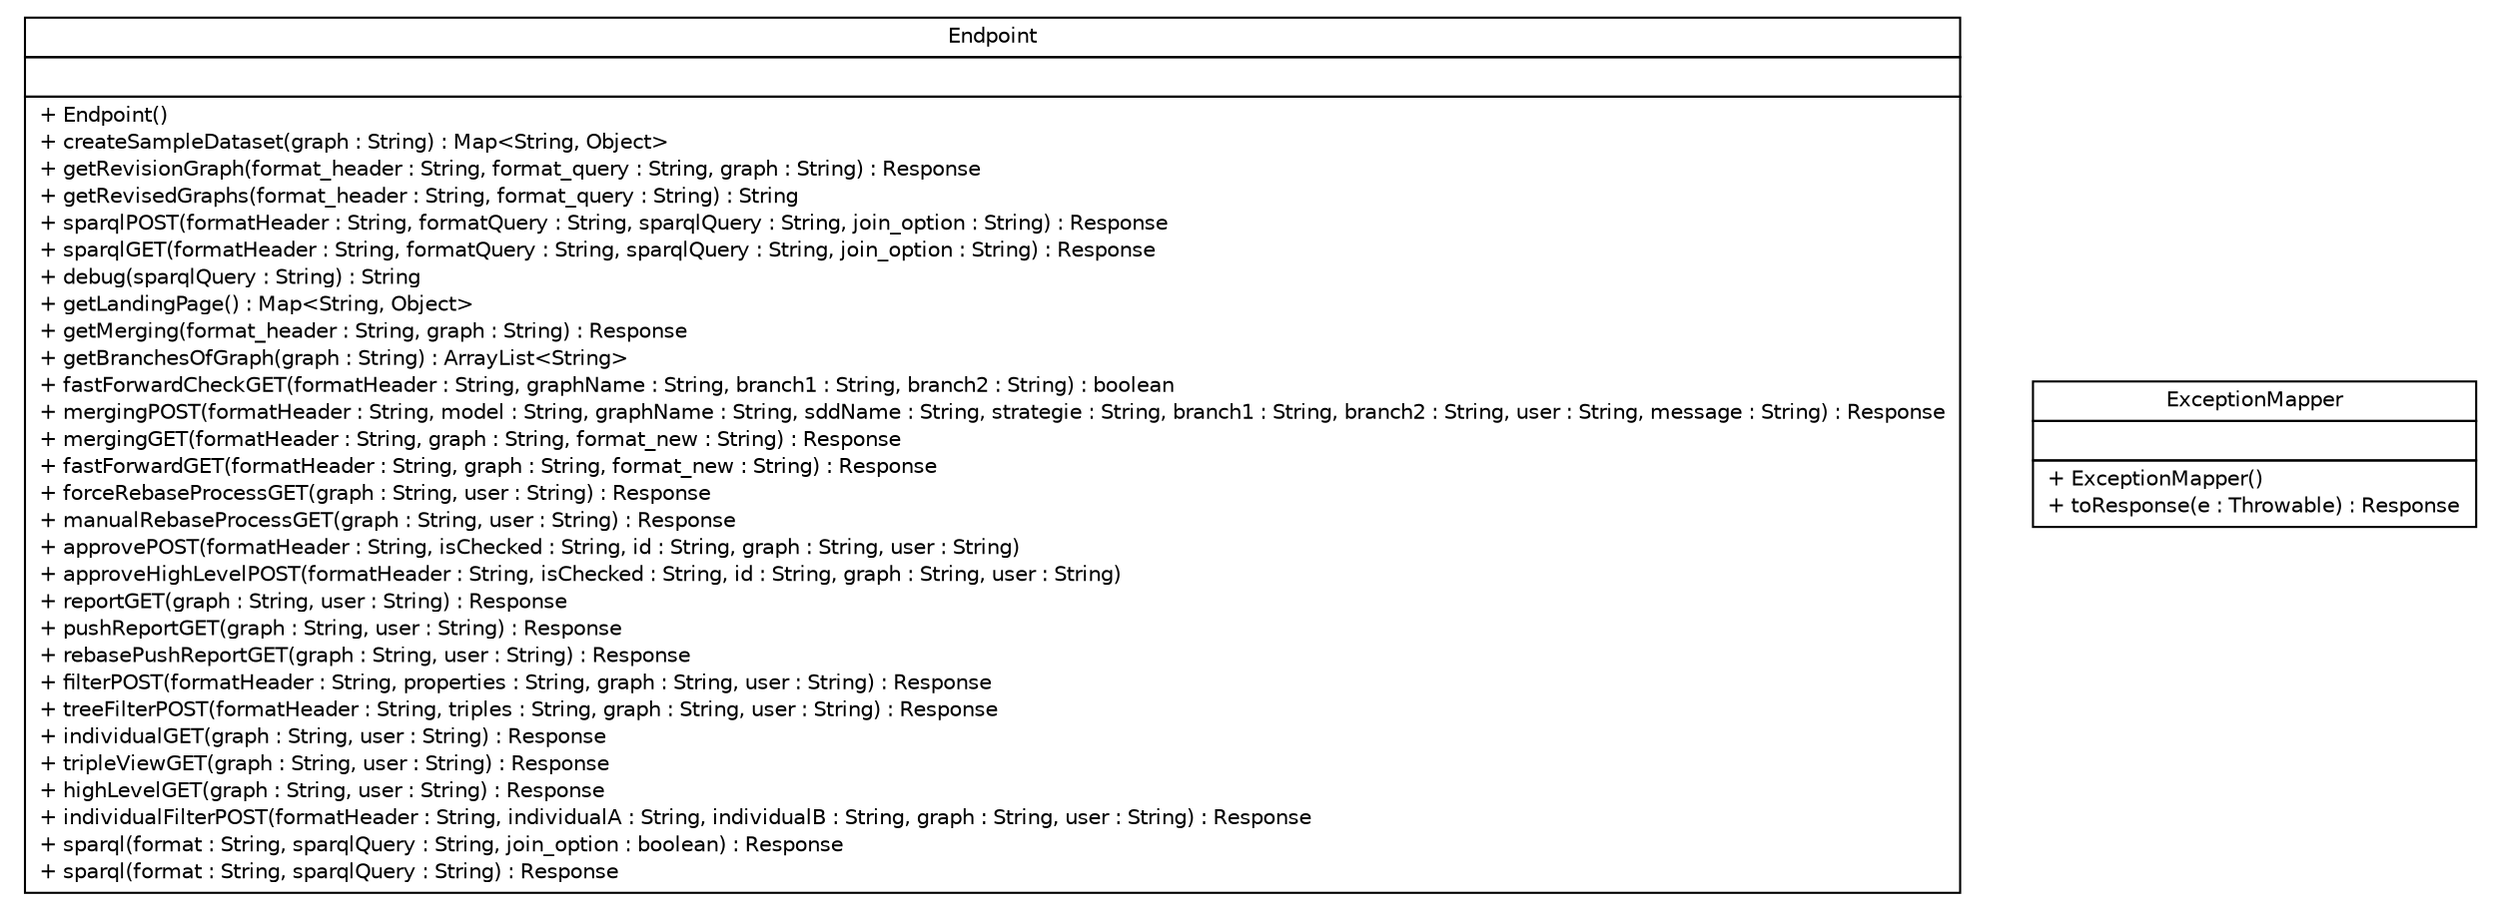 #!/usr/local/bin/dot
#
# Class diagram 
# Generated by UMLGraph version R5_6-24-gf6e263 (http://www.umlgraph.org/)
#

digraph G {
	edge [fontname="Helvetica",fontsize=10,labelfontname="Helvetica",labelfontsize=10];
	node [fontname="Helvetica",fontsize=10,shape=plaintext];
	nodesep=0.25;
	ranksep=0.5;
	// de.tud.plt.r43ples.webservice.Endpoint
	c0 [label=<<table title="de.tud.plt.r43ples.webservice.Endpoint" border="0" cellborder="1" cellspacing="0" cellpadding="2" port="p" href="./Endpoint.html">
		<tr><td><table border="0" cellspacing="0" cellpadding="1">
<tr><td align="center" balign="center"> Endpoint </td></tr>
		</table></td></tr>
		<tr><td><table border="0" cellspacing="0" cellpadding="1">
<tr><td align="left" balign="left">  </td></tr>
		</table></td></tr>
		<tr><td><table border="0" cellspacing="0" cellpadding="1">
<tr><td align="left" balign="left"> + Endpoint() </td></tr>
<tr><td align="left" balign="left"> + createSampleDataset(graph : String) : Map&lt;String, Object&gt; </td></tr>
<tr><td align="left" balign="left"> + getRevisionGraph(format_header : String, format_query : String, graph : String) : Response </td></tr>
<tr><td align="left" balign="left"> + getRevisedGraphs(format_header : String, format_query : String) : String </td></tr>
<tr><td align="left" balign="left"> + sparqlPOST(formatHeader : String, formatQuery : String, sparqlQuery : String, join_option : String) : Response </td></tr>
<tr><td align="left" balign="left"> + sparqlGET(formatHeader : String, formatQuery : String, sparqlQuery : String, join_option : String) : Response </td></tr>
<tr><td align="left" balign="left"> + debug(sparqlQuery : String) : String </td></tr>
<tr><td align="left" balign="left"> + getLandingPage() : Map&lt;String, Object&gt; </td></tr>
<tr><td align="left" balign="left"> + getMerging(format_header : String, graph : String) : Response </td></tr>
<tr><td align="left" balign="left"> + getBranchesOfGraph(graph : String) : ArrayList&lt;String&gt; </td></tr>
<tr><td align="left" balign="left"> + fastForwardCheckGET(formatHeader : String, graphName : String, branch1 : String, branch2 : String) : boolean </td></tr>
<tr><td align="left" balign="left"> + mergingPOST(formatHeader : String, model : String, graphName : String, sddName : String, strategie : String, branch1 : String, branch2 : String, user : String, message : String) : Response </td></tr>
<tr><td align="left" balign="left"> + mergingGET(formatHeader : String, graph : String, format_new : String) : Response </td></tr>
<tr><td align="left" balign="left"> + fastForwardGET(formatHeader : String, graph : String, format_new : String) : Response </td></tr>
<tr><td align="left" balign="left"> + forceRebaseProcessGET(graph : String, user : String) : Response </td></tr>
<tr><td align="left" balign="left"> + manualRebaseProcessGET(graph : String, user : String) : Response </td></tr>
<tr><td align="left" balign="left"> + approvePOST(formatHeader : String, isChecked : String, id : String, graph : String, user : String) </td></tr>
<tr><td align="left" balign="left"> + approveHighLevelPOST(formatHeader : String, isChecked : String, id : String, graph : String, user : String) </td></tr>
<tr><td align="left" balign="left"> + reportGET(graph : String, user : String) : Response </td></tr>
<tr><td align="left" balign="left"> + pushReportGET(graph : String, user : String) : Response </td></tr>
<tr><td align="left" balign="left"> + rebasePushReportGET(graph : String, user : String) : Response </td></tr>
<tr><td align="left" balign="left"> + filterPOST(formatHeader : String, properties : String, graph : String, user : String) : Response </td></tr>
<tr><td align="left" balign="left"> + treeFilterPOST(formatHeader : String, triples : String, graph : String, user : String) : Response </td></tr>
<tr><td align="left" balign="left"> + individualGET(graph : String, user : String) : Response </td></tr>
<tr><td align="left" balign="left"> + tripleViewGET(graph : String, user : String) : Response </td></tr>
<tr><td align="left" balign="left"> + highLevelGET(graph : String, user : String) : Response </td></tr>
<tr><td align="left" balign="left"> + individualFilterPOST(formatHeader : String, individualA : String, individualB : String, graph : String, user : String) : Response </td></tr>
<tr><td align="left" balign="left"> + sparql(format : String, sparqlQuery : String, join_option : boolean) : Response </td></tr>
<tr><td align="left" balign="left"> + sparql(format : String, sparqlQuery : String) : Response </td></tr>
		</table></td></tr>
		</table>>, URL="./Endpoint.html", fontname="Helvetica", fontcolor="black", fontsize=10.0];
	// de.tud.plt.r43ples.webservice.ExceptionMapper
	c1 [label=<<table title="de.tud.plt.r43ples.webservice.ExceptionMapper" border="0" cellborder="1" cellspacing="0" cellpadding="2" port="p" href="./ExceptionMapper.html">
		<tr><td><table border="0" cellspacing="0" cellpadding="1">
<tr><td align="center" balign="center"> ExceptionMapper </td></tr>
		</table></td></tr>
		<tr><td><table border="0" cellspacing="0" cellpadding="1">
<tr><td align="left" balign="left">  </td></tr>
		</table></td></tr>
		<tr><td><table border="0" cellspacing="0" cellpadding="1">
<tr><td align="left" balign="left"> + ExceptionMapper() </td></tr>
<tr><td align="left" balign="left"> + toResponse(e : Throwable) : Response </td></tr>
		</table></td></tr>
		</table>>, URL="./ExceptionMapper.html", fontname="Helvetica", fontcolor="black", fontsize=10.0];
}


